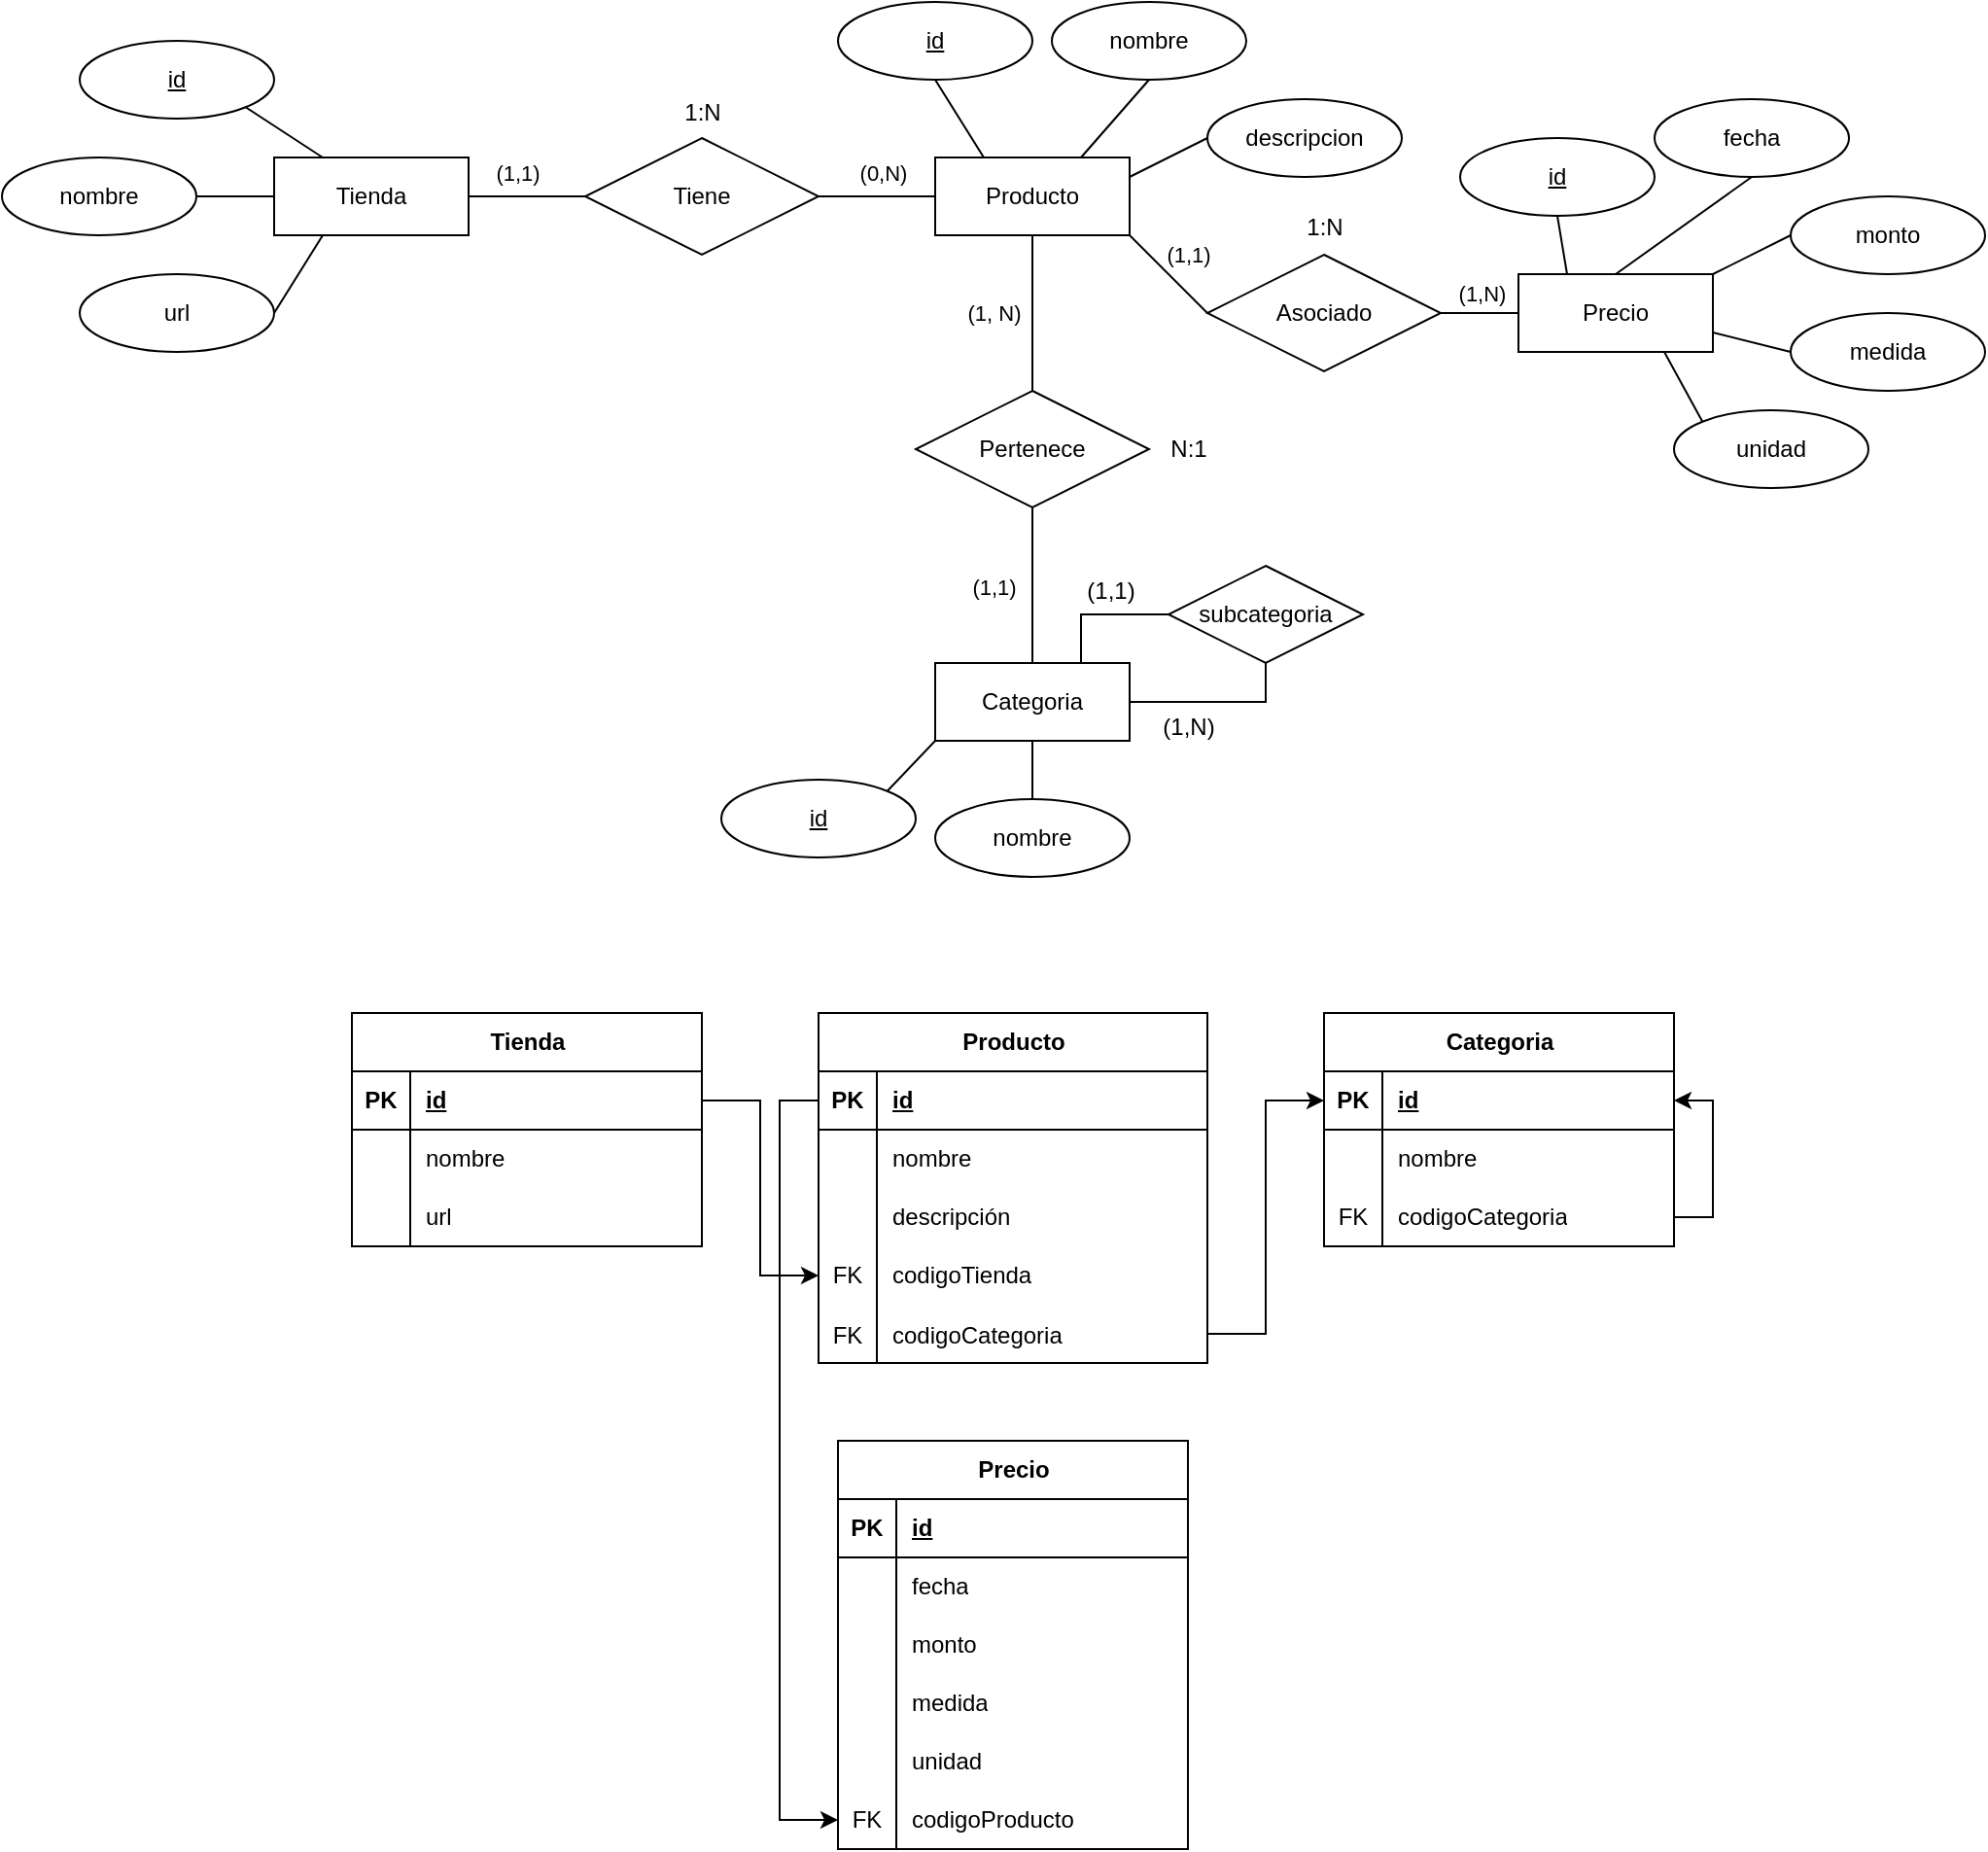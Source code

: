 <mxfile version="23.1.7" type="device">
  <diagram name="Página-1" id="1IWp0k0HYSv8EEDNZpBe">
    <mxGraphModel dx="954" dy="581" grid="1" gridSize="10" guides="1" tooltips="1" connect="1" arrows="1" fold="1" page="1" pageScale="1" pageWidth="827" pageHeight="1169" math="0" shadow="0">
      <root>
        <mxCell id="0" />
        <mxCell id="1" parent="0" />
        <mxCell id="r5U0PqxClgK_aAU9Qoxq-10" style="edgeStyle=orthogonalEdgeStyle;rounded=0;orthogonalLoop=1;jettySize=auto;html=1;exitX=1;exitY=0.5;exitDx=0;exitDy=0;entryX=0;entryY=0.5;entryDx=0;entryDy=0;endArrow=none;endFill=0;" parent="1" source="r5U0PqxClgK_aAU9Qoxq-1" target="r5U0PqxClgK_aAU9Qoxq-9" edge="1">
          <mxGeometry relative="1" as="geometry" />
        </mxCell>
        <mxCell id="r5U0PqxClgK_aAU9Qoxq-30" value="(1,1)" style="edgeLabel;html=1;align=center;verticalAlign=middle;resizable=0;points=[];" parent="r5U0PqxClgK_aAU9Qoxq-10" vertex="1" connectable="0">
          <mxGeometry x="-0.167" relative="1" as="geometry">
            <mxPoint y="-12" as="offset" />
          </mxGeometry>
        </mxCell>
        <mxCell id="r5U0PqxClgK_aAU9Qoxq-1" value="Tienda" style="whiteSpace=wrap;html=1;align=center;" parent="1" vertex="1">
          <mxGeometry x="160" y="120" width="100" height="40" as="geometry" />
        </mxCell>
        <mxCell id="r5U0PqxClgK_aAU9Qoxq-134" style="edgeStyle=orthogonalEdgeStyle;rounded=0;orthogonalLoop=1;jettySize=auto;html=1;exitX=1;exitY=0.5;exitDx=0;exitDy=0;entryX=1;entryY=0.5;entryDx=0;entryDy=0;" parent="1" source="r5U0PqxClgK_aAU9Qoxq-131" target="r5U0PqxClgK_aAU9Qoxq-100" edge="1">
          <mxGeometry relative="1" as="geometry" />
        </mxCell>
        <mxCell id="r5U0PqxClgK_aAU9Qoxq-5" style="rounded=0;orthogonalLoop=1;jettySize=auto;html=1;exitX=1;exitY=1;exitDx=0;exitDy=0;entryX=0.25;entryY=0;entryDx=0;entryDy=0;endArrow=none;endFill=0;" parent="1" source="r5U0PqxClgK_aAU9Qoxq-2" target="r5U0PqxClgK_aAU9Qoxq-1" edge="1">
          <mxGeometry relative="1" as="geometry" />
        </mxCell>
        <mxCell id="r5U0PqxClgK_aAU9Qoxq-2" value="id" style="ellipse;whiteSpace=wrap;html=1;align=center;fontStyle=4;" parent="1" vertex="1">
          <mxGeometry x="60" y="60" width="100" height="40" as="geometry" />
        </mxCell>
        <mxCell id="r5U0PqxClgK_aAU9Qoxq-6" style="edgeStyle=orthogonalEdgeStyle;rounded=0;orthogonalLoop=1;jettySize=auto;html=1;exitX=1;exitY=0.5;exitDx=0;exitDy=0;entryX=0;entryY=0.5;entryDx=0;entryDy=0;endArrow=none;endFill=0;" parent="1" source="r5U0PqxClgK_aAU9Qoxq-3" target="r5U0PqxClgK_aAU9Qoxq-1" edge="1">
          <mxGeometry relative="1" as="geometry" />
        </mxCell>
        <mxCell id="r5U0PqxClgK_aAU9Qoxq-3" value="nombre" style="ellipse;whiteSpace=wrap;html=1;align=center;" parent="1" vertex="1">
          <mxGeometry x="20" y="120" width="100" height="40" as="geometry" />
        </mxCell>
        <mxCell id="r5U0PqxClgK_aAU9Qoxq-7" style="rounded=0;orthogonalLoop=1;jettySize=auto;html=1;exitX=1;exitY=0.5;exitDx=0;exitDy=0;entryX=0.25;entryY=1;entryDx=0;entryDy=0;endArrow=none;endFill=0;" parent="1" source="r5U0PqxClgK_aAU9Qoxq-4" target="r5U0PqxClgK_aAU9Qoxq-1" edge="1">
          <mxGeometry relative="1" as="geometry" />
        </mxCell>
        <mxCell id="r5U0PqxClgK_aAU9Qoxq-4" value="url" style="ellipse;whiteSpace=wrap;html=1;align=center;" parent="1" vertex="1">
          <mxGeometry x="60" y="180" width="100" height="40" as="geometry" />
        </mxCell>
        <mxCell id="r5U0PqxClgK_aAU9Qoxq-12" style="edgeStyle=orthogonalEdgeStyle;rounded=0;orthogonalLoop=1;jettySize=auto;html=1;exitX=1;exitY=0.5;exitDx=0;exitDy=0;entryX=0;entryY=0.5;entryDx=0;entryDy=0;endArrow=none;endFill=0;" parent="1" source="r5U0PqxClgK_aAU9Qoxq-9" target="r5U0PqxClgK_aAU9Qoxq-11" edge="1">
          <mxGeometry relative="1" as="geometry" />
        </mxCell>
        <mxCell id="r5U0PqxClgK_aAU9Qoxq-29" value="(0,N)" style="edgeLabel;html=1;align=center;verticalAlign=middle;resizable=0;points=[];" parent="r5U0PqxClgK_aAU9Qoxq-12" vertex="1" connectable="0">
          <mxGeometry x="0.1" y="-3" relative="1" as="geometry">
            <mxPoint y="-15" as="offset" />
          </mxGeometry>
        </mxCell>
        <mxCell id="r5U0PqxClgK_aAU9Qoxq-9" value="Tiene" style="shape=rhombus;perimeter=rhombusPerimeter;whiteSpace=wrap;html=1;align=center;" parent="1" vertex="1">
          <mxGeometry x="320" y="110" width="120" height="60" as="geometry" />
        </mxCell>
        <mxCell id="r5U0PqxClgK_aAU9Qoxq-14" style="edgeStyle=orthogonalEdgeStyle;rounded=0;orthogonalLoop=1;jettySize=auto;html=1;exitX=0.5;exitY=1;exitDx=0;exitDy=0;entryX=0.5;entryY=0;entryDx=0;entryDy=0;endArrow=none;endFill=0;" parent="1" source="r5U0PqxClgK_aAU9Qoxq-11" target="r5U0PqxClgK_aAU9Qoxq-13" edge="1">
          <mxGeometry relative="1" as="geometry" />
        </mxCell>
        <mxCell id="r5U0PqxClgK_aAU9Qoxq-49" value="(1, N)" style="edgeLabel;html=1;align=center;verticalAlign=middle;resizable=0;points=[];" parent="r5U0PqxClgK_aAU9Qoxq-14" vertex="1" connectable="0">
          <mxGeometry x="0.1" y="3" relative="1" as="geometry">
            <mxPoint x="-23" y="-4" as="offset" />
          </mxGeometry>
        </mxCell>
        <mxCell id="r5U0PqxClgK_aAU9Qoxq-33" style="rounded=0;orthogonalLoop=1;jettySize=auto;html=1;exitX=1;exitY=0.25;exitDx=0;exitDy=0;entryX=0;entryY=0.5;entryDx=0;entryDy=0;startArrow=none;startFill=0;endArrow=none;endFill=0;" parent="1" source="r5U0PqxClgK_aAU9Qoxq-11" target="r5U0PqxClgK_aAU9Qoxq-32" edge="1">
          <mxGeometry relative="1" as="geometry" />
        </mxCell>
        <mxCell id="r5U0PqxClgK_aAU9Qoxq-36" style="rounded=0;orthogonalLoop=1;jettySize=auto;html=1;exitX=1;exitY=1;exitDx=0;exitDy=0;entryX=0;entryY=0.5;entryDx=0;entryDy=0;endArrow=none;endFill=0;" parent="1" source="r5U0PqxClgK_aAU9Qoxq-11" target="r5U0PqxClgK_aAU9Qoxq-35" edge="1">
          <mxGeometry relative="1" as="geometry" />
        </mxCell>
        <mxCell id="r5U0PqxClgK_aAU9Qoxq-40" value="(1,1)" style="edgeLabel;html=1;align=center;verticalAlign=middle;resizable=0;points=[];" parent="r5U0PqxClgK_aAU9Qoxq-36" vertex="1" connectable="0">
          <mxGeometry x="-0.075" y="1" relative="1" as="geometry">
            <mxPoint x="11" y="-8" as="offset" />
          </mxGeometry>
        </mxCell>
        <mxCell id="r5U0PqxClgK_aAU9Qoxq-11" value="Producto" style="whiteSpace=wrap;html=1;align=center;" parent="1" vertex="1">
          <mxGeometry x="500" y="120" width="100" height="40" as="geometry" />
        </mxCell>
        <mxCell id="r5U0PqxClgK_aAU9Qoxq-16" style="edgeStyle=orthogonalEdgeStyle;rounded=0;orthogonalLoop=1;jettySize=auto;html=1;exitX=0.5;exitY=1;exitDx=0;exitDy=0;entryX=0.5;entryY=0;entryDx=0;entryDy=0;endArrow=none;endFill=0;" parent="1" source="r5U0PqxClgK_aAU9Qoxq-13" target="r5U0PqxClgK_aAU9Qoxq-15" edge="1">
          <mxGeometry relative="1" as="geometry" />
        </mxCell>
        <mxCell id="r5U0PqxClgK_aAU9Qoxq-48" value="(1,1)" style="edgeLabel;html=1;align=center;verticalAlign=middle;resizable=0;points=[];" parent="r5U0PqxClgK_aAU9Qoxq-16" vertex="1" connectable="0">
          <mxGeometry x="0.025" y="2" relative="1" as="geometry">
            <mxPoint x="-22" as="offset" />
          </mxGeometry>
        </mxCell>
        <mxCell id="r5U0PqxClgK_aAU9Qoxq-13" value="Pertenece" style="shape=rhombus;perimeter=rhombusPerimeter;whiteSpace=wrap;html=1;align=center;" parent="1" vertex="1">
          <mxGeometry x="490" y="240" width="120" height="60" as="geometry" />
        </mxCell>
        <mxCell id="r5U0PqxClgK_aAU9Qoxq-19" style="edgeStyle=orthogonalEdgeStyle;rounded=0;orthogonalLoop=1;jettySize=auto;html=1;exitX=1;exitY=0.5;exitDx=0;exitDy=0;entryX=0.5;entryY=1;entryDx=0;entryDy=0;endArrow=none;endFill=0;" parent="1" source="r5U0PqxClgK_aAU9Qoxq-15" target="r5U0PqxClgK_aAU9Qoxq-18" edge="1">
          <mxGeometry relative="1" as="geometry" />
        </mxCell>
        <mxCell id="r5U0PqxClgK_aAU9Qoxq-15" value="Categoria" style="whiteSpace=wrap;html=1;align=center;" parent="1" vertex="1">
          <mxGeometry x="500" y="380" width="100" height="40" as="geometry" />
        </mxCell>
        <mxCell id="r5U0PqxClgK_aAU9Qoxq-20" style="edgeStyle=orthogonalEdgeStyle;rounded=0;orthogonalLoop=1;jettySize=auto;html=1;exitX=0;exitY=0.5;exitDx=0;exitDy=0;entryX=0.75;entryY=0;entryDx=0;entryDy=0;endArrow=none;endFill=0;" parent="1" source="r5U0PqxClgK_aAU9Qoxq-18" target="r5U0PqxClgK_aAU9Qoxq-15" edge="1">
          <mxGeometry relative="1" as="geometry" />
        </mxCell>
        <mxCell id="r5U0PqxClgK_aAU9Qoxq-18" value="subcategoria" style="shape=rhombus;perimeter=rhombusPerimeter;whiteSpace=wrap;html=1;align=center;" parent="1" vertex="1">
          <mxGeometry x="620" y="330" width="100" height="50" as="geometry" />
        </mxCell>
        <mxCell id="r5U0PqxClgK_aAU9Qoxq-23" style="rounded=0;orthogonalLoop=1;jettySize=auto;html=1;exitX=0.5;exitY=1;exitDx=0;exitDy=0;entryX=0.25;entryY=0;entryDx=0;entryDy=0;endArrow=none;endFill=0;" parent="1" source="r5U0PqxClgK_aAU9Qoxq-21" target="r5U0PqxClgK_aAU9Qoxq-11" edge="1">
          <mxGeometry relative="1" as="geometry" />
        </mxCell>
        <mxCell id="r5U0PqxClgK_aAU9Qoxq-21" value="id" style="ellipse;whiteSpace=wrap;html=1;align=center;fontStyle=4;" parent="1" vertex="1">
          <mxGeometry x="450" y="40" width="100" height="40" as="geometry" />
        </mxCell>
        <mxCell id="r5U0PqxClgK_aAU9Qoxq-24" style="rounded=0;orthogonalLoop=1;jettySize=auto;html=1;exitX=0.5;exitY=1;exitDx=0;exitDy=0;entryX=0.75;entryY=0;entryDx=0;entryDy=0;endArrow=none;endFill=0;" parent="1" source="r5U0PqxClgK_aAU9Qoxq-22" target="r5U0PqxClgK_aAU9Qoxq-11" edge="1">
          <mxGeometry relative="1" as="geometry" />
        </mxCell>
        <mxCell id="r5U0PqxClgK_aAU9Qoxq-22" value="nombre" style="ellipse;whiteSpace=wrap;html=1;align=center;" parent="1" vertex="1">
          <mxGeometry x="560" y="40" width="100" height="40" as="geometry" />
        </mxCell>
        <mxCell id="r5U0PqxClgK_aAU9Qoxq-27" style="rounded=0;orthogonalLoop=1;jettySize=auto;html=1;exitX=1;exitY=0;exitDx=0;exitDy=0;entryX=0;entryY=1;entryDx=0;entryDy=0;endArrow=none;endFill=0;" parent="1" source="r5U0PqxClgK_aAU9Qoxq-25" target="r5U0PqxClgK_aAU9Qoxq-15" edge="1">
          <mxGeometry relative="1" as="geometry" />
        </mxCell>
        <mxCell id="r5U0PqxClgK_aAU9Qoxq-25" value="id" style="ellipse;whiteSpace=wrap;html=1;align=center;fontStyle=4;" parent="1" vertex="1">
          <mxGeometry x="390" y="440" width="100" height="40" as="geometry" />
        </mxCell>
        <mxCell id="r5U0PqxClgK_aAU9Qoxq-28" style="rounded=0;orthogonalLoop=1;jettySize=auto;html=1;exitX=0.5;exitY=0;exitDx=0;exitDy=0;entryX=0.5;entryY=1;entryDx=0;entryDy=0;endArrow=none;endFill=0;" parent="1" source="r5U0PqxClgK_aAU9Qoxq-26" target="r5U0PqxClgK_aAU9Qoxq-15" edge="1">
          <mxGeometry relative="1" as="geometry" />
        </mxCell>
        <mxCell id="r5U0PqxClgK_aAU9Qoxq-26" value="nombre" style="ellipse;whiteSpace=wrap;html=1;align=center;" parent="1" vertex="1">
          <mxGeometry x="500" y="450" width="100" height="40" as="geometry" />
        </mxCell>
        <mxCell id="r5U0PqxClgK_aAU9Qoxq-31" value="1:N" style="text;html=1;align=center;verticalAlign=middle;resizable=0;points=[];autosize=1;strokeColor=none;fillColor=none;" parent="1" vertex="1">
          <mxGeometry x="360" y="82" width="40" height="30" as="geometry" />
        </mxCell>
        <mxCell id="r5U0PqxClgK_aAU9Qoxq-32" value="descripcion" style="ellipse;whiteSpace=wrap;html=1;align=center;" parent="1" vertex="1">
          <mxGeometry x="640" y="90" width="100" height="40" as="geometry" />
        </mxCell>
        <mxCell id="r5U0PqxClgK_aAU9Qoxq-38" style="rounded=0;orthogonalLoop=1;jettySize=auto;html=1;exitX=1;exitY=0.5;exitDx=0;exitDy=0;entryX=0;entryY=0.5;entryDx=0;entryDy=0;endArrow=none;endFill=0;" parent="1" source="r5U0PqxClgK_aAU9Qoxq-35" target="r5U0PqxClgK_aAU9Qoxq-37" edge="1">
          <mxGeometry relative="1" as="geometry" />
        </mxCell>
        <mxCell id="r5U0PqxClgK_aAU9Qoxq-39" value="(1,N)" style="edgeLabel;html=1;align=center;verticalAlign=middle;resizable=0;points=[];" parent="r5U0PqxClgK_aAU9Qoxq-38" vertex="1" connectable="0">
          <mxGeometry x="0.05" y="-1" relative="1" as="geometry">
            <mxPoint y="-11" as="offset" />
          </mxGeometry>
        </mxCell>
        <mxCell id="r5U0PqxClgK_aAU9Qoxq-35" value="Asociado" style="shape=rhombus;perimeter=rhombusPerimeter;whiteSpace=wrap;html=1;align=center;" parent="1" vertex="1">
          <mxGeometry x="640" y="170" width="120" height="60" as="geometry" />
        </mxCell>
        <mxCell id="r5U0PqxClgK_aAU9Qoxq-58" style="rounded=0;orthogonalLoop=1;jettySize=auto;html=1;exitX=0.75;exitY=1;exitDx=0;exitDy=0;entryX=0;entryY=0;entryDx=0;entryDy=0;endArrow=none;endFill=0;" parent="1" source="r5U0PqxClgK_aAU9Qoxq-37" target="r5U0PqxClgK_aAU9Qoxq-57" edge="1">
          <mxGeometry relative="1" as="geometry" />
        </mxCell>
        <mxCell id="r5U0PqxClgK_aAU9Qoxq-37" value="Precio" style="whiteSpace=wrap;html=1;align=center;" parent="1" vertex="1">
          <mxGeometry x="800" y="180" width="100" height="40" as="geometry" />
        </mxCell>
        <mxCell id="r5U0PqxClgK_aAU9Qoxq-43" style="rounded=0;orthogonalLoop=1;jettySize=auto;html=1;exitX=0.5;exitY=1;exitDx=0;exitDy=0;entryX=0.5;entryY=0;entryDx=0;entryDy=0;endArrow=none;endFill=0;" parent="1" source="r5U0PqxClgK_aAU9Qoxq-41" target="r5U0PqxClgK_aAU9Qoxq-37" edge="1">
          <mxGeometry relative="1" as="geometry" />
        </mxCell>
        <mxCell id="r5U0PqxClgK_aAU9Qoxq-41" value="fecha" style="ellipse;whiteSpace=wrap;html=1;align=center;" parent="1" vertex="1">
          <mxGeometry x="870" y="90" width="100" height="40" as="geometry" />
        </mxCell>
        <mxCell id="r5U0PqxClgK_aAU9Qoxq-44" style="rounded=0;orthogonalLoop=1;jettySize=auto;html=1;exitX=0;exitY=0.5;exitDx=0;exitDy=0;entryX=1;entryY=0;entryDx=0;entryDy=0;endArrow=none;endFill=0;" parent="1" source="r5U0PqxClgK_aAU9Qoxq-42" target="r5U0PqxClgK_aAU9Qoxq-37" edge="1">
          <mxGeometry relative="1" as="geometry" />
        </mxCell>
        <mxCell id="r5U0PqxClgK_aAU9Qoxq-42" value="monto" style="ellipse;whiteSpace=wrap;html=1;align=center;" parent="1" vertex="1">
          <mxGeometry x="940" y="140" width="100" height="40" as="geometry" />
        </mxCell>
        <mxCell id="r5U0PqxClgK_aAU9Qoxq-45" value="id" style="ellipse;whiteSpace=wrap;html=1;align=center;fontStyle=4;" parent="1" vertex="1">
          <mxGeometry x="770" y="110" width="100" height="40" as="geometry" />
        </mxCell>
        <mxCell id="r5U0PqxClgK_aAU9Qoxq-46" style="rounded=0;orthogonalLoop=1;jettySize=auto;html=1;exitX=0.5;exitY=1;exitDx=0;exitDy=0;entryX=0.25;entryY=0;entryDx=0;entryDy=0;endArrow=none;endFill=0;" parent="1" source="r5U0PqxClgK_aAU9Qoxq-45" target="r5U0PqxClgK_aAU9Qoxq-37" edge="1">
          <mxGeometry relative="1" as="geometry" />
        </mxCell>
        <mxCell id="r5U0PqxClgK_aAU9Qoxq-47" value="1:N" style="text;html=1;align=center;verticalAlign=middle;resizable=0;points=[];autosize=1;strokeColor=none;fillColor=none;" parent="1" vertex="1">
          <mxGeometry x="680" y="141" width="40" height="30" as="geometry" />
        </mxCell>
        <mxCell id="r5U0PqxClgK_aAU9Qoxq-50" value="N:1" style="text;html=1;align=center;verticalAlign=middle;resizable=0;points=[];autosize=1;strokeColor=none;fillColor=none;" parent="1" vertex="1">
          <mxGeometry x="610" y="255" width="40" height="30" as="geometry" />
        </mxCell>
        <mxCell id="r5U0PqxClgK_aAU9Qoxq-51" value="(1,N)" style="text;html=1;align=center;verticalAlign=middle;resizable=0;points=[];autosize=1;strokeColor=none;fillColor=none;" parent="1" vertex="1">
          <mxGeometry x="605" y="398" width="50" height="30" as="geometry" />
        </mxCell>
        <mxCell id="r5U0PqxClgK_aAU9Qoxq-52" value="(1,1)" style="text;html=1;align=center;verticalAlign=middle;resizable=0;points=[];autosize=1;strokeColor=none;fillColor=none;" parent="1" vertex="1">
          <mxGeometry x="565" y="328" width="50" height="30" as="geometry" />
        </mxCell>
        <mxCell id="r5U0PqxClgK_aAU9Qoxq-56" style="rounded=0;orthogonalLoop=1;jettySize=auto;html=1;exitX=0;exitY=0.5;exitDx=0;exitDy=0;entryX=1;entryY=0.75;entryDx=0;entryDy=0;endArrow=none;endFill=0;" parent="1" source="r5U0PqxClgK_aAU9Qoxq-55" target="r5U0PqxClgK_aAU9Qoxq-37" edge="1">
          <mxGeometry relative="1" as="geometry" />
        </mxCell>
        <mxCell id="r5U0PqxClgK_aAU9Qoxq-55" value="medida" style="ellipse;whiteSpace=wrap;html=1;align=center;" parent="1" vertex="1">
          <mxGeometry x="940" y="200" width="100" height="40" as="geometry" />
        </mxCell>
        <mxCell id="r5U0PqxClgK_aAU9Qoxq-57" value="unidad" style="ellipse;whiteSpace=wrap;html=1;align=center;" parent="1" vertex="1">
          <mxGeometry x="880" y="250" width="100" height="40" as="geometry" />
        </mxCell>
        <mxCell id="r5U0PqxClgK_aAU9Qoxq-72" value="Tienda" style="shape=table;startSize=30;container=1;collapsible=1;childLayout=tableLayout;fixedRows=1;rowLines=0;fontStyle=1;align=center;resizeLast=1;html=1;" parent="1" vertex="1">
          <mxGeometry x="200" y="560" width="180" height="120" as="geometry" />
        </mxCell>
        <mxCell id="r5U0PqxClgK_aAU9Qoxq-73" value="" style="shape=tableRow;horizontal=0;startSize=0;swimlaneHead=0;swimlaneBody=0;fillColor=none;collapsible=0;dropTarget=0;points=[[0,0.5],[1,0.5]];portConstraint=eastwest;top=0;left=0;right=0;bottom=1;" parent="r5U0PqxClgK_aAU9Qoxq-72" vertex="1">
          <mxGeometry y="30" width="180" height="30" as="geometry" />
        </mxCell>
        <mxCell id="r5U0PqxClgK_aAU9Qoxq-74" value="PK" style="shape=partialRectangle;connectable=0;fillColor=none;top=0;left=0;bottom=0;right=0;fontStyle=1;overflow=hidden;whiteSpace=wrap;html=1;" parent="r5U0PqxClgK_aAU9Qoxq-73" vertex="1">
          <mxGeometry width="30" height="30" as="geometry">
            <mxRectangle width="30" height="30" as="alternateBounds" />
          </mxGeometry>
        </mxCell>
        <mxCell id="r5U0PqxClgK_aAU9Qoxq-75" value="id" style="shape=partialRectangle;connectable=0;fillColor=none;top=0;left=0;bottom=0;right=0;align=left;spacingLeft=6;fontStyle=5;overflow=hidden;whiteSpace=wrap;html=1;" parent="r5U0PqxClgK_aAU9Qoxq-73" vertex="1">
          <mxGeometry x="30" width="150" height="30" as="geometry">
            <mxRectangle width="150" height="30" as="alternateBounds" />
          </mxGeometry>
        </mxCell>
        <mxCell id="r5U0PqxClgK_aAU9Qoxq-76" value="" style="shape=tableRow;horizontal=0;startSize=0;swimlaneHead=0;swimlaneBody=0;fillColor=none;collapsible=0;dropTarget=0;points=[[0,0.5],[1,0.5]];portConstraint=eastwest;top=0;left=0;right=0;bottom=0;" parent="r5U0PqxClgK_aAU9Qoxq-72" vertex="1">
          <mxGeometry y="60" width="180" height="30" as="geometry" />
        </mxCell>
        <mxCell id="r5U0PqxClgK_aAU9Qoxq-77" value="" style="shape=partialRectangle;connectable=0;fillColor=none;top=0;left=0;bottom=0;right=0;editable=1;overflow=hidden;whiteSpace=wrap;html=1;" parent="r5U0PqxClgK_aAU9Qoxq-76" vertex="1">
          <mxGeometry width="30" height="30" as="geometry">
            <mxRectangle width="30" height="30" as="alternateBounds" />
          </mxGeometry>
        </mxCell>
        <mxCell id="r5U0PqxClgK_aAU9Qoxq-78" value="nombre" style="shape=partialRectangle;connectable=0;fillColor=none;top=0;left=0;bottom=0;right=0;align=left;spacingLeft=6;overflow=hidden;whiteSpace=wrap;html=1;" parent="r5U0PqxClgK_aAU9Qoxq-76" vertex="1">
          <mxGeometry x="30" width="150" height="30" as="geometry">
            <mxRectangle width="150" height="30" as="alternateBounds" />
          </mxGeometry>
        </mxCell>
        <mxCell id="r5U0PqxClgK_aAU9Qoxq-79" value="" style="shape=tableRow;horizontal=0;startSize=0;swimlaneHead=0;swimlaneBody=0;fillColor=none;collapsible=0;dropTarget=0;points=[[0,0.5],[1,0.5]];portConstraint=eastwest;top=0;left=0;right=0;bottom=0;" parent="r5U0PqxClgK_aAU9Qoxq-72" vertex="1">
          <mxGeometry y="90" width="180" height="30" as="geometry" />
        </mxCell>
        <mxCell id="r5U0PqxClgK_aAU9Qoxq-80" value="" style="shape=partialRectangle;connectable=0;fillColor=none;top=0;left=0;bottom=0;right=0;editable=1;overflow=hidden;whiteSpace=wrap;html=1;" parent="r5U0PqxClgK_aAU9Qoxq-79" vertex="1">
          <mxGeometry width="30" height="30" as="geometry">
            <mxRectangle width="30" height="30" as="alternateBounds" />
          </mxGeometry>
        </mxCell>
        <mxCell id="r5U0PqxClgK_aAU9Qoxq-81" value="url" style="shape=partialRectangle;connectable=0;fillColor=none;top=0;left=0;bottom=0;right=0;align=left;spacingLeft=6;overflow=hidden;whiteSpace=wrap;html=1;" parent="r5U0PqxClgK_aAU9Qoxq-79" vertex="1">
          <mxGeometry x="30" width="150" height="30" as="geometry">
            <mxRectangle width="150" height="30" as="alternateBounds" />
          </mxGeometry>
        </mxCell>
        <mxCell id="r5U0PqxClgK_aAU9Qoxq-85" value="Producto" style="shape=table;startSize=30;container=1;collapsible=1;childLayout=tableLayout;fixedRows=1;rowLines=0;fontStyle=1;align=center;resizeLast=1;html=1;" parent="1" vertex="1">
          <mxGeometry x="440" y="560" width="200" height="180.0" as="geometry">
            <mxRectangle x="280" y="560" width="90" height="30" as="alternateBounds" />
          </mxGeometry>
        </mxCell>
        <mxCell id="r5U0PqxClgK_aAU9Qoxq-86" value="" style="shape=tableRow;horizontal=0;startSize=0;swimlaneHead=0;swimlaneBody=0;fillColor=none;collapsible=0;dropTarget=0;points=[[0,0.5],[1,0.5]];portConstraint=eastwest;top=0;left=0;right=0;bottom=1;" parent="r5U0PqxClgK_aAU9Qoxq-85" vertex="1">
          <mxGeometry y="30" width="200" height="30" as="geometry" />
        </mxCell>
        <mxCell id="r5U0PqxClgK_aAU9Qoxq-87" value="PK" style="shape=partialRectangle;connectable=0;fillColor=none;top=0;left=0;bottom=0;right=0;fontStyle=1;overflow=hidden;whiteSpace=wrap;html=1;" parent="r5U0PqxClgK_aAU9Qoxq-86" vertex="1">
          <mxGeometry width="30" height="30" as="geometry">
            <mxRectangle width="30" height="30" as="alternateBounds" />
          </mxGeometry>
        </mxCell>
        <mxCell id="r5U0PqxClgK_aAU9Qoxq-88" value="id" style="shape=partialRectangle;connectable=0;fillColor=none;top=0;left=0;bottom=0;right=0;align=left;spacingLeft=6;fontStyle=5;overflow=hidden;whiteSpace=wrap;html=1;" parent="r5U0PqxClgK_aAU9Qoxq-86" vertex="1">
          <mxGeometry x="30" width="170" height="30" as="geometry">
            <mxRectangle width="170" height="30" as="alternateBounds" />
          </mxGeometry>
        </mxCell>
        <mxCell id="r5U0PqxClgK_aAU9Qoxq-89" value="" style="shape=tableRow;horizontal=0;startSize=0;swimlaneHead=0;swimlaneBody=0;fillColor=none;collapsible=0;dropTarget=0;points=[[0,0.5],[1,0.5]];portConstraint=eastwest;top=0;left=0;right=0;bottom=0;" parent="r5U0PqxClgK_aAU9Qoxq-85" vertex="1">
          <mxGeometry y="60" width="200" height="30" as="geometry" />
        </mxCell>
        <mxCell id="r5U0PqxClgK_aAU9Qoxq-90" value="" style="shape=partialRectangle;connectable=0;fillColor=none;top=0;left=0;bottom=0;right=0;editable=1;overflow=hidden;whiteSpace=wrap;html=1;" parent="r5U0PqxClgK_aAU9Qoxq-89" vertex="1">
          <mxGeometry width="30" height="30" as="geometry">
            <mxRectangle width="30" height="30" as="alternateBounds" />
          </mxGeometry>
        </mxCell>
        <mxCell id="r5U0PqxClgK_aAU9Qoxq-91" value="nombre" style="shape=partialRectangle;connectable=0;fillColor=none;top=0;left=0;bottom=0;right=0;align=left;spacingLeft=6;overflow=hidden;whiteSpace=wrap;html=1;" parent="r5U0PqxClgK_aAU9Qoxq-89" vertex="1">
          <mxGeometry x="30" width="170" height="30" as="geometry">
            <mxRectangle width="170" height="30" as="alternateBounds" />
          </mxGeometry>
        </mxCell>
        <mxCell id="r5U0PqxClgK_aAU9Qoxq-92" value="" style="shape=tableRow;horizontal=0;startSize=0;swimlaneHead=0;swimlaneBody=0;fillColor=none;collapsible=0;dropTarget=0;points=[[0,0.5],[1,0.5]];portConstraint=eastwest;top=0;left=0;right=0;bottom=0;" parent="r5U0PqxClgK_aAU9Qoxq-85" vertex="1">
          <mxGeometry y="90" width="200" height="30" as="geometry" />
        </mxCell>
        <mxCell id="r5U0PqxClgK_aAU9Qoxq-93" value="" style="shape=partialRectangle;connectable=0;fillColor=none;top=0;left=0;bottom=0;right=0;editable=1;overflow=hidden;whiteSpace=wrap;html=1;" parent="r5U0PqxClgK_aAU9Qoxq-92" vertex="1">
          <mxGeometry width="30" height="30" as="geometry">
            <mxRectangle width="30" height="30" as="alternateBounds" />
          </mxGeometry>
        </mxCell>
        <mxCell id="r5U0PqxClgK_aAU9Qoxq-94" value="descripción" style="shape=partialRectangle;connectable=0;fillColor=none;top=0;left=0;bottom=0;right=0;align=left;spacingLeft=6;overflow=hidden;whiteSpace=wrap;html=1;" parent="r5U0PqxClgK_aAU9Qoxq-92" vertex="1">
          <mxGeometry x="30" width="170" height="30" as="geometry">
            <mxRectangle width="170" height="30" as="alternateBounds" />
          </mxGeometry>
        </mxCell>
        <mxCell id="r5U0PqxClgK_aAU9Qoxq-95" value="" style="shape=tableRow;horizontal=0;startSize=0;swimlaneHead=0;swimlaneBody=0;fillColor=none;collapsible=0;dropTarget=0;points=[[0,0.5],[1,0.5]];portConstraint=eastwest;top=0;left=0;right=0;bottom=0;" parent="r5U0PqxClgK_aAU9Qoxq-85" vertex="1">
          <mxGeometry y="120" width="200" height="30" as="geometry" />
        </mxCell>
        <mxCell id="r5U0PqxClgK_aAU9Qoxq-96" value="FK" style="shape=partialRectangle;connectable=0;fillColor=none;top=0;left=0;bottom=0;right=0;editable=1;overflow=hidden;whiteSpace=wrap;html=1;" parent="r5U0PqxClgK_aAU9Qoxq-95" vertex="1">
          <mxGeometry width="30" height="30" as="geometry">
            <mxRectangle width="30" height="30" as="alternateBounds" />
          </mxGeometry>
        </mxCell>
        <mxCell id="r5U0PqxClgK_aAU9Qoxq-97" value="codigoTienda" style="shape=partialRectangle;connectable=0;fillColor=none;top=0;left=0;bottom=0;right=0;align=left;spacingLeft=6;overflow=hidden;whiteSpace=wrap;html=1;" parent="r5U0PqxClgK_aAU9Qoxq-95" vertex="1">
          <mxGeometry x="30" width="170" height="30" as="geometry">
            <mxRectangle width="170" height="30" as="alternateBounds" />
          </mxGeometry>
        </mxCell>
        <mxCell id="r5U0PqxClgK_aAU9Qoxq-127" value="" style="shape=tableRow;horizontal=0;startSize=0;swimlaneHead=0;swimlaneBody=0;fillColor=none;collapsible=0;dropTarget=0;points=[[0,0.5],[1,0.5]];portConstraint=eastwest;top=0;left=0;right=0;bottom=0;" parent="r5U0PqxClgK_aAU9Qoxq-85" vertex="1">
          <mxGeometry y="150" width="200" height="30" as="geometry" />
        </mxCell>
        <mxCell id="r5U0PqxClgK_aAU9Qoxq-128" value="FK" style="shape=partialRectangle;connectable=0;fillColor=none;top=0;left=0;bottom=0;right=0;editable=1;overflow=hidden;" parent="r5U0PqxClgK_aAU9Qoxq-127" vertex="1">
          <mxGeometry width="30" height="30" as="geometry">
            <mxRectangle width="30" height="30" as="alternateBounds" />
          </mxGeometry>
        </mxCell>
        <mxCell id="r5U0PqxClgK_aAU9Qoxq-129" value="codigoCategoria" style="shape=partialRectangle;connectable=0;fillColor=none;top=0;left=0;bottom=0;right=0;align=left;spacingLeft=6;overflow=hidden;" parent="r5U0PqxClgK_aAU9Qoxq-127" vertex="1">
          <mxGeometry x="30" width="170" height="30" as="geometry">
            <mxRectangle width="170" height="30" as="alternateBounds" />
          </mxGeometry>
        </mxCell>
        <mxCell id="r5U0PqxClgK_aAU9Qoxq-98" style="edgeStyle=orthogonalEdgeStyle;rounded=0;orthogonalLoop=1;jettySize=auto;html=1;exitX=1;exitY=0.5;exitDx=0;exitDy=0;entryX=0;entryY=0.5;entryDx=0;entryDy=0;" parent="1" source="r5U0PqxClgK_aAU9Qoxq-73" target="r5U0PqxClgK_aAU9Qoxq-95" edge="1">
          <mxGeometry relative="1" as="geometry" />
        </mxCell>
        <mxCell id="r5U0PqxClgK_aAU9Qoxq-99" value="Categoria" style="shape=table;startSize=30;container=1;collapsible=1;childLayout=tableLayout;fixedRows=1;rowLines=0;fontStyle=1;align=center;resizeLast=1;html=1;" parent="1" vertex="1">
          <mxGeometry x="700" y="560" width="180" height="120" as="geometry" />
        </mxCell>
        <mxCell id="r5U0PqxClgK_aAU9Qoxq-100" value="" style="shape=tableRow;horizontal=0;startSize=0;swimlaneHead=0;swimlaneBody=0;fillColor=none;collapsible=0;dropTarget=0;points=[[0,0.5],[1,0.5]];portConstraint=eastwest;top=0;left=0;right=0;bottom=1;" parent="r5U0PqxClgK_aAU9Qoxq-99" vertex="1">
          <mxGeometry y="30" width="180" height="30" as="geometry" />
        </mxCell>
        <mxCell id="r5U0PqxClgK_aAU9Qoxq-101" value="PK" style="shape=partialRectangle;connectable=0;fillColor=none;top=0;left=0;bottom=0;right=0;fontStyle=1;overflow=hidden;whiteSpace=wrap;html=1;" parent="r5U0PqxClgK_aAU9Qoxq-100" vertex="1">
          <mxGeometry width="30" height="30" as="geometry">
            <mxRectangle width="30" height="30" as="alternateBounds" />
          </mxGeometry>
        </mxCell>
        <mxCell id="r5U0PqxClgK_aAU9Qoxq-102" value="id" style="shape=partialRectangle;connectable=0;fillColor=none;top=0;left=0;bottom=0;right=0;align=left;spacingLeft=6;fontStyle=5;overflow=hidden;whiteSpace=wrap;html=1;" parent="r5U0PqxClgK_aAU9Qoxq-100" vertex="1">
          <mxGeometry x="30" width="150" height="30" as="geometry">
            <mxRectangle width="150" height="30" as="alternateBounds" />
          </mxGeometry>
        </mxCell>
        <mxCell id="r5U0PqxClgK_aAU9Qoxq-103" value="" style="shape=tableRow;horizontal=0;startSize=0;swimlaneHead=0;swimlaneBody=0;fillColor=none;collapsible=0;dropTarget=0;points=[[0,0.5],[1,0.5]];portConstraint=eastwest;top=0;left=0;right=0;bottom=0;" parent="r5U0PqxClgK_aAU9Qoxq-99" vertex="1">
          <mxGeometry y="60" width="180" height="30" as="geometry" />
        </mxCell>
        <mxCell id="r5U0PqxClgK_aAU9Qoxq-104" value="" style="shape=partialRectangle;connectable=0;fillColor=none;top=0;left=0;bottom=0;right=0;editable=1;overflow=hidden;whiteSpace=wrap;html=1;" parent="r5U0PqxClgK_aAU9Qoxq-103" vertex="1">
          <mxGeometry width="30" height="30" as="geometry">
            <mxRectangle width="30" height="30" as="alternateBounds" />
          </mxGeometry>
        </mxCell>
        <mxCell id="r5U0PqxClgK_aAU9Qoxq-105" value="nombre" style="shape=partialRectangle;connectable=0;fillColor=none;top=0;left=0;bottom=0;right=0;align=left;spacingLeft=6;overflow=hidden;whiteSpace=wrap;html=1;" parent="r5U0PqxClgK_aAU9Qoxq-103" vertex="1">
          <mxGeometry x="30" width="150" height="30" as="geometry">
            <mxRectangle width="150" height="30" as="alternateBounds" />
          </mxGeometry>
        </mxCell>
        <mxCell id="r5U0PqxClgK_aAU9Qoxq-131" style="shape=tableRow;horizontal=0;startSize=0;swimlaneHead=0;swimlaneBody=0;fillColor=none;collapsible=0;dropTarget=0;points=[[0,0.5],[1,0.5]];portConstraint=eastwest;top=0;left=0;right=0;bottom=0;" parent="r5U0PqxClgK_aAU9Qoxq-99" vertex="1">
          <mxGeometry y="90" width="180" height="30" as="geometry" />
        </mxCell>
        <mxCell id="r5U0PqxClgK_aAU9Qoxq-132" value="FK" style="shape=partialRectangle;connectable=0;fillColor=none;top=0;left=0;bottom=0;right=0;editable=1;overflow=hidden;whiteSpace=wrap;html=1;" parent="r5U0PqxClgK_aAU9Qoxq-131" vertex="1">
          <mxGeometry width="30" height="30" as="geometry">
            <mxRectangle width="30" height="30" as="alternateBounds" />
          </mxGeometry>
        </mxCell>
        <mxCell id="r5U0PqxClgK_aAU9Qoxq-133" value="codigoCategoria" style="shape=partialRectangle;connectable=0;fillColor=none;top=0;left=0;bottom=0;right=0;align=left;spacingLeft=6;overflow=hidden;whiteSpace=wrap;html=1;" parent="r5U0PqxClgK_aAU9Qoxq-131" vertex="1">
          <mxGeometry x="30" width="150" height="30" as="geometry">
            <mxRectangle width="150" height="30" as="alternateBounds" />
          </mxGeometry>
        </mxCell>
        <mxCell id="r5U0PqxClgK_aAU9Qoxq-130" style="edgeStyle=orthogonalEdgeStyle;rounded=0;orthogonalLoop=1;jettySize=auto;html=1;exitX=1;exitY=0.5;exitDx=0;exitDy=0;entryX=0;entryY=0.5;entryDx=0;entryDy=0;" parent="1" source="r5U0PqxClgK_aAU9Qoxq-127" target="r5U0PqxClgK_aAU9Qoxq-100" edge="1">
          <mxGeometry relative="1" as="geometry" />
        </mxCell>
        <mxCell id="r5U0PqxClgK_aAU9Qoxq-135" style="edgeStyle=orthogonalEdgeStyle;rounded=0;orthogonalLoop=1;jettySize=auto;html=1;exitX=0;exitY=0.5;exitDx=0;exitDy=0;entryX=0;entryY=0.5;entryDx=0;entryDy=0;" parent="1" source="r5U0PqxClgK_aAU9Qoxq-86" target="r5U0PqxClgK_aAU9Qoxq-152" edge="1">
          <mxGeometry relative="1" as="geometry">
            <mxPoint x="540" y="840.0" as="targetPoint" />
            <Array as="points">
              <mxPoint x="420" y="605" />
              <mxPoint x="420" y="975" />
            </Array>
          </mxGeometry>
        </mxCell>
        <mxCell id="r5U0PqxClgK_aAU9Qoxq-136" value="Precio" style="shape=table;startSize=30;container=1;collapsible=1;childLayout=tableLayout;fixedRows=1;rowLines=0;fontStyle=1;align=center;resizeLast=1;html=1;" parent="1" vertex="1">
          <mxGeometry x="450" y="780" width="180" height="210" as="geometry" />
        </mxCell>
        <mxCell id="r5U0PqxClgK_aAU9Qoxq-137" value="" style="shape=tableRow;horizontal=0;startSize=0;swimlaneHead=0;swimlaneBody=0;fillColor=none;collapsible=0;dropTarget=0;points=[[0,0.5],[1,0.5]];portConstraint=eastwest;top=0;left=0;right=0;bottom=1;" parent="r5U0PqxClgK_aAU9Qoxq-136" vertex="1">
          <mxGeometry y="30" width="180" height="30" as="geometry" />
        </mxCell>
        <mxCell id="r5U0PqxClgK_aAU9Qoxq-138" value="PK" style="shape=partialRectangle;connectable=0;fillColor=none;top=0;left=0;bottom=0;right=0;fontStyle=1;overflow=hidden;whiteSpace=wrap;html=1;" parent="r5U0PqxClgK_aAU9Qoxq-137" vertex="1">
          <mxGeometry width="30" height="30" as="geometry">
            <mxRectangle width="30" height="30" as="alternateBounds" />
          </mxGeometry>
        </mxCell>
        <mxCell id="r5U0PqxClgK_aAU9Qoxq-139" value="id" style="shape=partialRectangle;connectable=0;fillColor=none;top=0;left=0;bottom=0;right=0;align=left;spacingLeft=6;fontStyle=5;overflow=hidden;whiteSpace=wrap;html=1;" parent="r5U0PqxClgK_aAU9Qoxq-137" vertex="1">
          <mxGeometry x="30" width="150" height="30" as="geometry">
            <mxRectangle width="150" height="30" as="alternateBounds" />
          </mxGeometry>
        </mxCell>
        <mxCell id="r5U0PqxClgK_aAU9Qoxq-140" value="" style="shape=tableRow;horizontal=0;startSize=0;swimlaneHead=0;swimlaneBody=0;fillColor=none;collapsible=0;dropTarget=0;points=[[0,0.5],[1,0.5]];portConstraint=eastwest;top=0;left=0;right=0;bottom=0;" parent="r5U0PqxClgK_aAU9Qoxq-136" vertex="1">
          <mxGeometry y="60" width="180" height="30" as="geometry" />
        </mxCell>
        <mxCell id="r5U0PqxClgK_aAU9Qoxq-141" value="" style="shape=partialRectangle;connectable=0;fillColor=none;top=0;left=0;bottom=0;right=0;editable=1;overflow=hidden;whiteSpace=wrap;html=1;" parent="r5U0PqxClgK_aAU9Qoxq-140" vertex="1">
          <mxGeometry width="30" height="30" as="geometry">
            <mxRectangle width="30" height="30" as="alternateBounds" />
          </mxGeometry>
        </mxCell>
        <mxCell id="r5U0PqxClgK_aAU9Qoxq-142" value="fecha" style="shape=partialRectangle;connectable=0;fillColor=none;top=0;left=0;bottom=0;right=0;align=left;spacingLeft=6;overflow=hidden;whiteSpace=wrap;html=1;" parent="r5U0PqxClgK_aAU9Qoxq-140" vertex="1">
          <mxGeometry x="30" width="150" height="30" as="geometry">
            <mxRectangle width="150" height="30" as="alternateBounds" />
          </mxGeometry>
        </mxCell>
        <mxCell id="r5U0PqxClgK_aAU9Qoxq-143" value="" style="shape=tableRow;horizontal=0;startSize=0;swimlaneHead=0;swimlaneBody=0;fillColor=none;collapsible=0;dropTarget=0;points=[[0,0.5],[1,0.5]];portConstraint=eastwest;top=0;left=0;right=0;bottom=0;" parent="r5U0PqxClgK_aAU9Qoxq-136" vertex="1">
          <mxGeometry y="90" width="180" height="30" as="geometry" />
        </mxCell>
        <mxCell id="r5U0PqxClgK_aAU9Qoxq-144" value="" style="shape=partialRectangle;connectable=0;fillColor=none;top=0;left=0;bottom=0;right=0;editable=1;overflow=hidden;whiteSpace=wrap;html=1;" parent="r5U0PqxClgK_aAU9Qoxq-143" vertex="1">
          <mxGeometry width="30" height="30" as="geometry">
            <mxRectangle width="30" height="30" as="alternateBounds" />
          </mxGeometry>
        </mxCell>
        <mxCell id="r5U0PqxClgK_aAU9Qoxq-145" value="monto" style="shape=partialRectangle;connectable=0;fillColor=none;top=0;left=0;bottom=0;right=0;align=left;spacingLeft=6;overflow=hidden;whiteSpace=wrap;html=1;" parent="r5U0PqxClgK_aAU9Qoxq-143" vertex="1">
          <mxGeometry x="30" width="150" height="30" as="geometry">
            <mxRectangle width="150" height="30" as="alternateBounds" />
          </mxGeometry>
        </mxCell>
        <mxCell id="r5U0PqxClgK_aAU9Qoxq-146" value="" style="shape=tableRow;horizontal=0;startSize=0;swimlaneHead=0;swimlaneBody=0;fillColor=none;collapsible=0;dropTarget=0;points=[[0,0.5],[1,0.5]];portConstraint=eastwest;top=0;left=0;right=0;bottom=0;" parent="r5U0PqxClgK_aAU9Qoxq-136" vertex="1">
          <mxGeometry y="120" width="180" height="30" as="geometry" />
        </mxCell>
        <mxCell id="r5U0PqxClgK_aAU9Qoxq-147" value="" style="shape=partialRectangle;connectable=0;fillColor=none;top=0;left=0;bottom=0;right=0;editable=1;overflow=hidden;whiteSpace=wrap;html=1;" parent="r5U0PqxClgK_aAU9Qoxq-146" vertex="1">
          <mxGeometry width="30" height="30" as="geometry">
            <mxRectangle width="30" height="30" as="alternateBounds" />
          </mxGeometry>
        </mxCell>
        <mxCell id="r5U0PqxClgK_aAU9Qoxq-148" value="medida" style="shape=partialRectangle;connectable=0;fillColor=none;top=0;left=0;bottom=0;right=0;align=left;spacingLeft=6;overflow=hidden;whiteSpace=wrap;html=1;" parent="r5U0PqxClgK_aAU9Qoxq-146" vertex="1">
          <mxGeometry x="30" width="150" height="30" as="geometry">
            <mxRectangle width="150" height="30" as="alternateBounds" />
          </mxGeometry>
        </mxCell>
        <mxCell id="r5U0PqxClgK_aAU9Qoxq-149" style="shape=tableRow;horizontal=0;startSize=0;swimlaneHead=0;swimlaneBody=0;fillColor=none;collapsible=0;dropTarget=0;points=[[0,0.5],[1,0.5]];portConstraint=eastwest;top=0;left=0;right=0;bottom=0;" parent="r5U0PqxClgK_aAU9Qoxq-136" vertex="1">
          <mxGeometry y="150" width="180" height="30" as="geometry" />
        </mxCell>
        <mxCell id="r5U0PqxClgK_aAU9Qoxq-150" style="shape=partialRectangle;connectable=0;fillColor=none;top=0;left=0;bottom=0;right=0;editable=1;overflow=hidden;whiteSpace=wrap;html=1;" parent="r5U0PqxClgK_aAU9Qoxq-149" vertex="1">
          <mxGeometry width="30" height="30" as="geometry">
            <mxRectangle width="30" height="30" as="alternateBounds" />
          </mxGeometry>
        </mxCell>
        <mxCell id="r5U0PqxClgK_aAU9Qoxq-151" value="unidad" style="shape=partialRectangle;connectable=0;fillColor=none;top=0;left=0;bottom=0;right=0;align=left;spacingLeft=6;overflow=hidden;whiteSpace=wrap;html=1;" parent="r5U0PqxClgK_aAU9Qoxq-149" vertex="1">
          <mxGeometry x="30" width="150" height="30" as="geometry">
            <mxRectangle width="150" height="30" as="alternateBounds" />
          </mxGeometry>
        </mxCell>
        <mxCell id="r5U0PqxClgK_aAU9Qoxq-152" style="shape=tableRow;horizontal=0;startSize=0;swimlaneHead=0;swimlaneBody=0;fillColor=none;collapsible=0;dropTarget=0;points=[[0,0.5],[1,0.5]];portConstraint=eastwest;top=0;left=0;right=0;bottom=0;" parent="r5U0PqxClgK_aAU9Qoxq-136" vertex="1">
          <mxGeometry y="180" width="180" height="30" as="geometry" />
        </mxCell>
        <mxCell id="r5U0PqxClgK_aAU9Qoxq-153" value="FK" style="shape=partialRectangle;connectable=0;fillColor=none;top=0;left=0;bottom=0;right=0;editable=1;overflow=hidden;whiteSpace=wrap;html=1;" parent="r5U0PqxClgK_aAU9Qoxq-152" vertex="1">
          <mxGeometry width="30" height="30" as="geometry">
            <mxRectangle width="30" height="30" as="alternateBounds" />
          </mxGeometry>
        </mxCell>
        <mxCell id="r5U0PqxClgK_aAU9Qoxq-154" value="codigoProducto" style="shape=partialRectangle;connectable=0;fillColor=none;top=0;left=0;bottom=0;right=0;align=left;spacingLeft=6;overflow=hidden;whiteSpace=wrap;html=1;" parent="r5U0PqxClgK_aAU9Qoxq-152" vertex="1">
          <mxGeometry x="30" width="150" height="30" as="geometry">
            <mxRectangle width="150" height="30" as="alternateBounds" />
          </mxGeometry>
        </mxCell>
      </root>
    </mxGraphModel>
  </diagram>
</mxfile>
